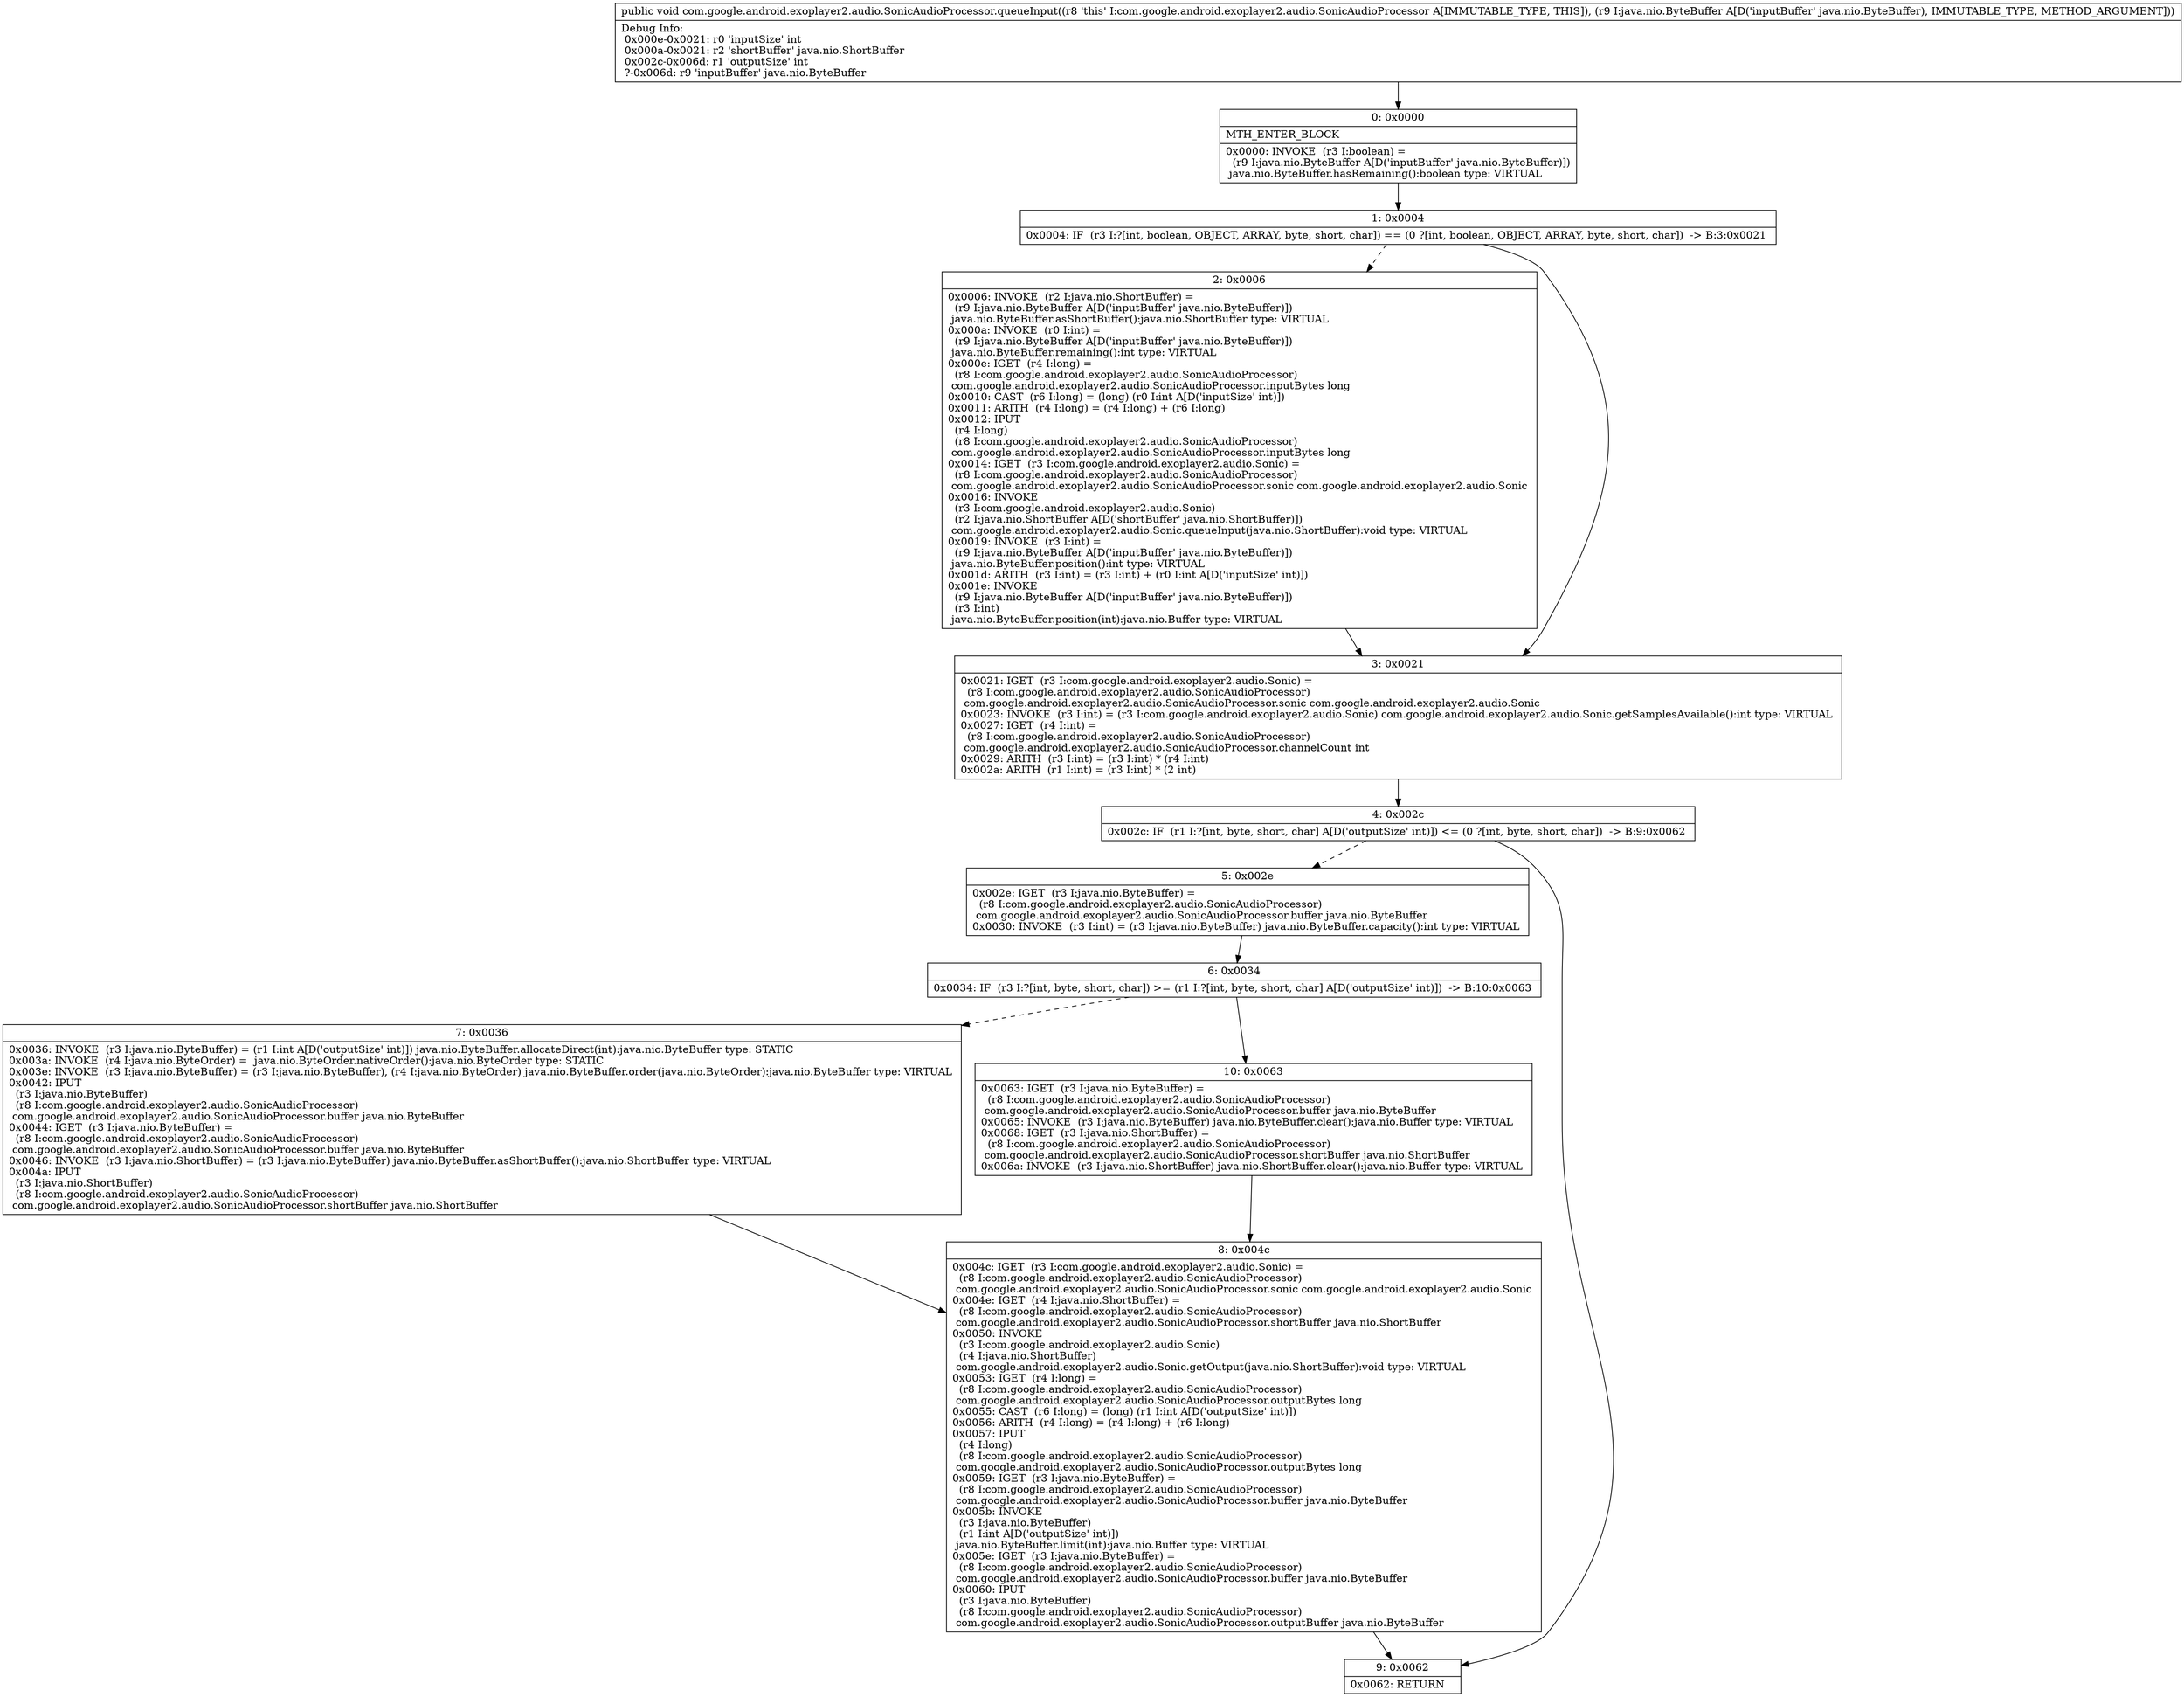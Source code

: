 digraph "CFG forcom.google.android.exoplayer2.audio.SonicAudioProcessor.queueInput(Ljava\/nio\/ByteBuffer;)V" {
Node_0 [shape=record,label="{0\:\ 0x0000|MTH_ENTER_BLOCK\l|0x0000: INVOKE  (r3 I:boolean) = \l  (r9 I:java.nio.ByteBuffer A[D('inputBuffer' java.nio.ByteBuffer)])\l java.nio.ByteBuffer.hasRemaining():boolean type: VIRTUAL \l}"];
Node_1 [shape=record,label="{1\:\ 0x0004|0x0004: IF  (r3 I:?[int, boolean, OBJECT, ARRAY, byte, short, char]) == (0 ?[int, boolean, OBJECT, ARRAY, byte, short, char])  \-\> B:3:0x0021 \l}"];
Node_2 [shape=record,label="{2\:\ 0x0006|0x0006: INVOKE  (r2 I:java.nio.ShortBuffer) = \l  (r9 I:java.nio.ByteBuffer A[D('inputBuffer' java.nio.ByteBuffer)])\l java.nio.ByteBuffer.asShortBuffer():java.nio.ShortBuffer type: VIRTUAL \l0x000a: INVOKE  (r0 I:int) = \l  (r9 I:java.nio.ByteBuffer A[D('inputBuffer' java.nio.ByteBuffer)])\l java.nio.ByteBuffer.remaining():int type: VIRTUAL \l0x000e: IGET  (r4 I:long) = \l  (r8 I:com.google.android.exoplayer2.audio.SonicAudioProcessor)\l com.google.android.exoplayer2.audio.SonicAudioProcessor.inputBytes long \l0x0010: CAST  (r6 I:long) = (long) (r0 I:int A[D('inputSize' int)]) \l0x0011: ARITH  (r4 I:long) = (r4 I:long) + (r6 I:long) \l0x0012: IPUT  \l  (r4 I:long)\l  (r8 I:com.google.android.exoplayer2.audio.SonicAudioProcessor)\l com.google.android.exoplayer2.audio.SonicAudioProcessor.inputBytes long \l0x0014: IGET  (r3 I:com.google.android.exoplayer2.audio.Sonic) = \l  (r8 I:com.google.android.exoplayer2.audio.SonicAudioProcessor)\l com.google.android.exoplayer2.audio.SonicAudioProcessor.sonic com.google.android.exoplayer2.audio.Sonic \l0x0016: INVOKE  \l  (r3 I:com.google.android.exoplayer2.audio.Sonic)\l  (r2 I:java.nio.ShortBuffer A[D('shortBuffer' java.nio.ShortBuffer)])\l com.google.android.exoplayer2.audio.Sonic.queueInput(java.nio.ShortBuffer):void type: VIRTUAL \l0x0019: INVOKE  (r3 I:int) = \l  (r9 I:java.nio.ByteBuffer A[D('inputBuffer' java.nio.ByteBuffer)])\l java.nio.ByteBuffer.position():int type: VIRTUAL \l0x001d: ARITH  (r3 I:int) = (r3 I:int) + (r0 I:int A[D('inputSize' int)]) \l0x001e: INVOKE  \l  (r9 I:java.nio.ByteBuffer A[D('inputBuffer' java.nio.ByteBuffer)])\l  (r3 I:int)\l java.nio.ByteBuffer.position(int):java.nio.Buffer type: VIRTUAL \l}"];
Node_3 [shape=record,label="{3\:\ 0x0021|0x0021: IGET  (r3 I:com.google.android.exoplayer2.audio.Sonic) = \l  (r8 I:com.google.android.exoplayer2.audio.SonicAudioProcessor)\l com.google.android.exoplayer2.audio.SonicAudioProcessor.sonic com.google.android.exoplayer2.audio.Sonic \l0x0023: INVOKE  (r3 I:int) = (r3 I:com.google.android.exoplayer2.audio.Sonic) com.google.android.exoplayer2.audio.Sonic.getSamplesAvailable():int type: VIRTUAL \l0x0027: IGET  (r4 I:int) = \l  (r8 I:com.google.android.exoplayer2.audio.SonicAudioProcessor)\l com.google.android.exoplayer2.audio.SonicAudioProcessor.channelCount int \l0x0029: ARITH  (r3 I:int) = (r3 I:int) * (r4 I:int) \l0x002a: ARITH  (r1 I:int) = (r3 I:int) * (2 int) \l}"];
Node_4 [shape=record,label="{4\:\ 0x002c|0x002c: IF  (r1 I:?[int, byte, short, char] A[D('outputSize' int)]) \<= (0 ?[int, byte, short, char])  \-\> B:9:0x0062 \l}"];
Node_5 [shape=record,label="{5\:\ 0x002e|0x002e: IGET  (r3 I:java.nio.ByteBuffer) = \l  (r8 I:com.google.android.exoplayer2.audio.SonicAudioProcessor)\l com.google.android.exoplayer2.audio.SonicAudioProcessor.buffer java.nio.ByteBuffer \l0x0030: INVOKE  (r3 I:int) = (r3 I:java.nio.ByteBuffer) java.nio.ByteBuffer.capacity():int type: VIRTUAL \l}"];
Node_6 [shape=record,label="{6\:\ 0x0034|0x0034: IF  (r3 I:?[int, byte, short, char]) \>= (r1 I:?[int, byte, short, char] A[D('outputSize' int)])  \-\> B:10:0x0063 \l}"];
Node_7 [shape=record,label="{7\:\ 0x0036|0x0036: INVOKE  (r3 I:java.nio.ByteBuffer) = (r1 I:int A[D('outputSize' int)]) java.nio.ByteBuffer.allocateDirect(int):java.nio.ByteBuffer type: STATIC \l0x003a: INVOKE  (r4 I:java.nio.ByteOrder) =  java.nio.ByteOrder.nativeOrder():java.nio.ByteOrder type: STATIC \l0x003e: INVOKE  (r3 I:java.nio.ByteBuffer) = (r3 I:java.nio.ByteBuffer), (r4 I:java.nio.ByteOrder) java.nio.ByteBuffer.order(java.nio.ByteOrder):java.nio.ByteBuffer type: VIRTUAL \l0x0042: IPUT  \l  (r3 I:java.nio.ByteBuffer)\l  (r8 I:com.google.android.exoplayer2.audio.SonicAudioProcessor)\l com.google.android.exoplayer2.audio.SonicAudioProcessor.buffer java.nio.ByteBuffer \l0x0044: IGET  (r3 I:java.nio.ByteBuffer) = \l  (r8 I:com.google.android.exoplayer2.audio.SonicAudioProcessor)\l com.google.android.exoplayer2.audio.SonicAudioProcessor.buffer java.nio.ByteBuffer \l0x0046: INVOKE  (r3 I:java.nio.ShortBuffer) = (r3 I:java.nio.ByteBuffer) java.nio.ByteBuffer.asShortBuffer():java.nio.ShortBuffer type: VIRTUAL \l0x004a: IPUT  \l  (r3 I:java.nio.ShortBuffer)\l  (r8 I:com.google.android.exoplayer2.audio.SonicAudioProcessor)\l com.google.android.exoplayer2.audio.SonicAudioProcessor.shortBuffer java.nio.ShortBuffer \l}"];
Node_8 [shape=record,label="{8\:\ 0x004c|0x004c: IGET  (r3 I:com.google.android.exoplayer2.audio.Sonic) = \l  (r8 I:com.google.android.exoplayer2.audio.SonicAudioProcessor)\l com.google.android.exoplayer2.audio.SonicAudioProcessor.sonic com.google.android.exoplayer2.audio.Sonic \l0x004e: IGET  (r4 I:java.nio.ShortBuffer) = \l  (r8 I:com.google.android.exoplayer2.audio.SonicAudioProcessor)\l com.google.android.exoplayer2.audio.SonicAudioProcessor.shortBuffer java.nio.ShortBuffer \l0x0050: INVOKE  \l  (r3 I:com.google.android.exoplayer2.audio.Sonic)\l  (r4 I:java.nio.ShortBuffer)\l com.google.android.exoplayer2.audio.Sonic.getOutput(java.nio.ShortBuffer):void type: VIRTUAL \l0x0053: IGET  (r4 I:long) = \l  (r8 I:com.google.android.exoplayer2.audio.SonicAudioProcessor)\l com.google.android.exoplayer2.audio.SonicAudioProcessor.outputBytes long \l0x0055: CAST  (r6 I:long) = (long) (r1 I:int A[D('outputSize' int)]) \l0x0056: ARITH  (r4 I:long) = (r4 I:long) + (r6 I:long) \l0x0057: IPUT  \l  (r4 I:long)\l  (r8 I:com.google.android.exoplayer2.audio.SonicAudioProcessor)\l com.google.android.exoplayer2.audio.SonicAudioProcessor.outputBytes long \l0x0059: IGET  (r3 I:java.nio.ByteBuffer) = \l  (r8 I:com.google.android.exoplayer2.audio.SonicAudioProcessor)\l com.google.android.exoplayer2.audio.SonicAudioProcessor.buffer java.nio.ByteBuffer \l0x005b: INVOKE  \l  (r3 I:java.nio.ByteBuffer)\l  (r1 I:int A[D('outputSize' int)])\l java.nio.ByteBuffer.limit(int):java.nio.Buffer type: VIRTUAL \l0x005e: IGET  (r3 I:java.nio.ByteBuffer) = \l  (r8 I:com.google.android.exoplayer2.audio.SonicAudioProcessor)\l com.google.android.exoplayer2.audio.SonicAudioProcessor.buffer java.nio.ByteBuffer \l0x0060: IPUT  \l  (r3 I:java.nio.ByteBuffer)\l  (r8 I:com.google.android.exoplayer2.audio.SonicAudioProcessor)\l com.google.android.exoplayer2.audio.SonicAudioProcessor.outputBuffer java.nio.ByteBuffer \l}"];
Node_9 [shape=record,label="{9\:\ 0x0062|0x0062: RETURN   \l}"];
Node_10 [shape=record,label="{10\:\ 0x0063|0x0063: IGET  (r3 I:java.nio.ByteBuffer) = \l  (r8 I:com.google.android.exoplayer2.audio.SonicAudioProcessor)\l com.google.android.exoplayer2.audio.SonicAudioProcessor.buffer java.nio.ByteBuffer \l0x0065: INVOKE  (r3 I:java.nio.ByteBuffer) java.nio.ByteBuffer.clear():java.nio.Buffer type: VIRTUAL \l0x0068: IGET  (r3 I:java.nio.ShortBuffer) = \l  (r8 I:com.google.android.exoplayer2.audio.SonicAudioProcessor)\l com.google.android.exoplayer2.audio.SonicAudioProcessor.shortBuffer java.nio.ShortBuffer \l0x006a: INVOKE  (r3 I:java.nio.ShortBuffer) java.nio.ShortBuffer.clear():java.nio.Buffer type: VIRTUAL \l}"];
MethodNode[shape=record,label="{public void com.google.android.exoplayer2.audio.SonicAudioProcessor.queueInput((r8 'this' I:com.google.android.exoplayer2.audio.SonicAudioProcessor A[IMMUTABLE_TYPE, THIS]), (r9 I:java.nio.ByteBuffer A[D('inputBuffer' java.nio.ByteBuffer), IMMUTABLE_TYPE, METHOD_ARGUMENT]))  | Debug Info:\l  0x000e\-0x0021: r0 'inputSize' int\l  0x000a\-0x0021: r2 'shortBuffer' java.nio.ShortBuffer\l  0x002c\-0x006d: r1 'outputSize' int\l  ?\-0x006d: r9 'inputBuffer' java.nio.ByteBuffer\l}"];
MethodNode -> Node_0;
Node_0 -> Node_1;
Node_1 -> Node_2[style=dashed];
Node_1 -> Node_3;
Node_2 -> Node_3;
Node_3 -> Node_4;
Node_4 -> Node_5[style=dashed];
Node_4 -> Node_9;
Node_5 -> Node_6;
Node_6 -> Node_7[style=dashed];
Node_6 -> Node_10;
Node_7 -> Node_8;
Node_8 -> Node_9;
Node_10 -> Node_8;
}

